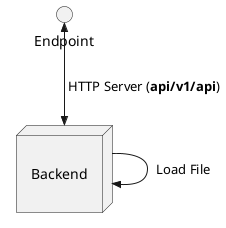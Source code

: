 @startuml api-endpoint

interface endpoint [
Endpoint
]

node backend [

Backend

]

endpoint <<-->> backend : " HTTP Server (<b>api/v1/api</b>)"
backend -->> backend : " Load File"

@enduml
